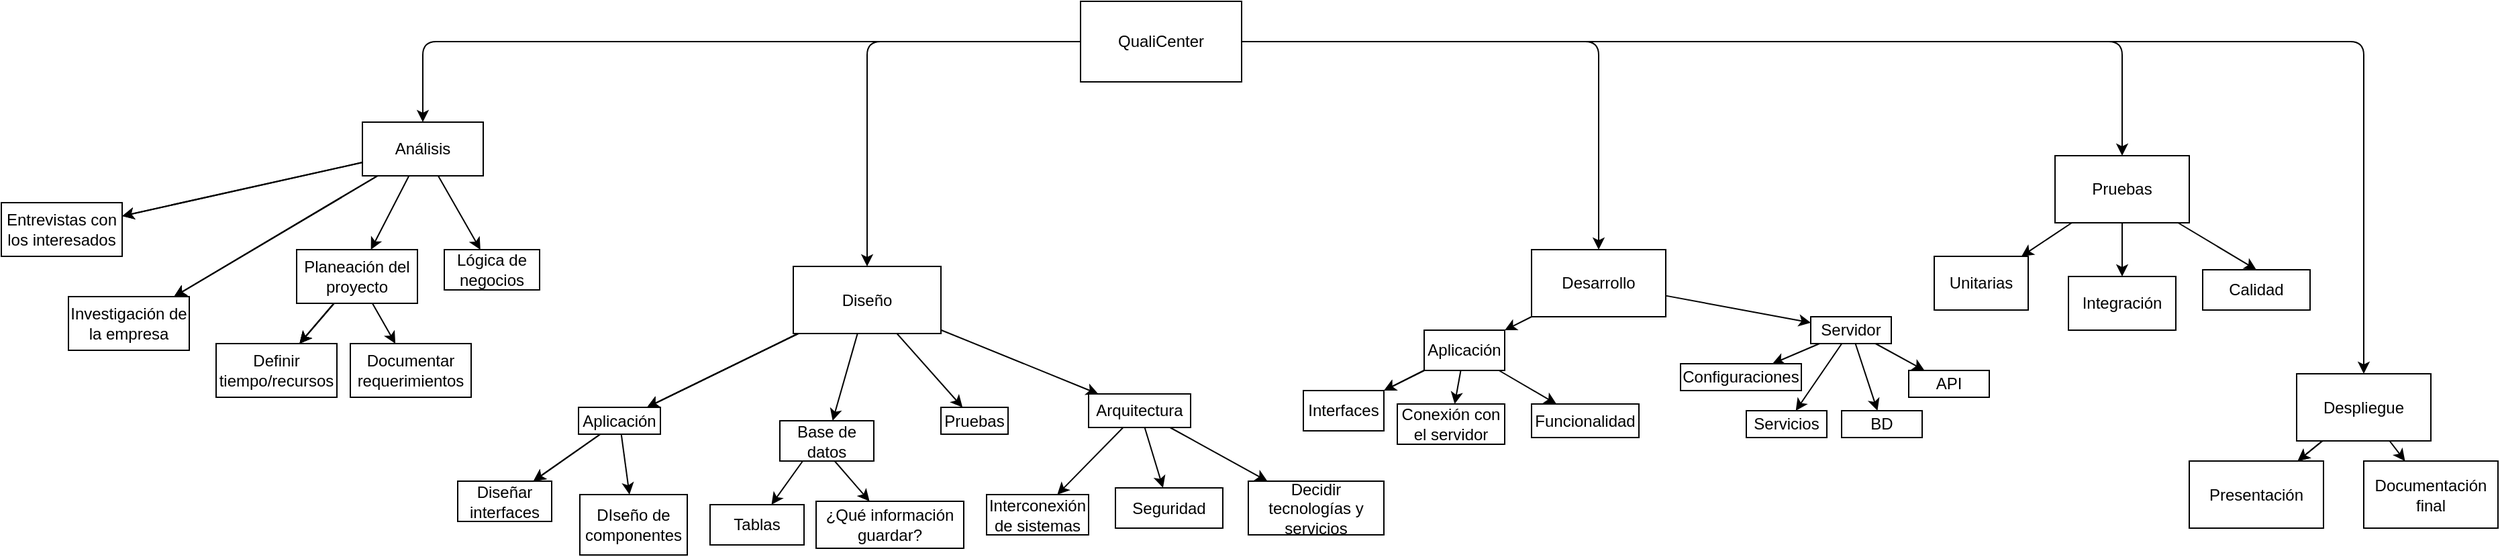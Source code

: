 <mxfile>
    <diagram id="MwhoRUr-hGv4OWFLCyvT" name="Página-1">
        <mxGraphModel dx="1909" dy="753" grid="1" gridSize="10" guides="1" tooltips="1" connect="1" arrows="1" fold="1" page="1" pageScale="1" pageWidth="827" pageHeight="1169" math="0" shadow="0">
            <root>
                <mxCell id="0"/>
                <mxCell id="1" parent="0"/>
                <mxCell id="4" value="" style="edgeStyle=orthogonalEdgeStyle;html=1;" parent="1" source="2" target="3" edge="1">
                    <mxGeometry relative="1" as="geometry"/>
                </mxCell>
                <mxCell id="6" value="" style="edgeStyle=orthogonalEdgeStyle;html=1;" parent="1" source="2" target="5" edge="1">
                    <mxGeometry relative="1" as="geometry"/>
                </mxCell>
                <mxCell id="9" value="" style="edgeStyle=orthogonalEdgeStyle;html=1;" parent="1" source="2" target="7" edge="1">
                    <mxGeometry relative="1" as="geometry"/>
                </mxCell>
                <mxCell id="11" value="" style="edgeStyle=orthogonalEdgeStyle;html=1;" parent="1" source="2" target="10" edge="1">
                    <mxGeometry relative="1" as="geometry"/>
                </mxCell>
                <mxCell id="80" value="" style="html=1;edgeStyle=orthogonalEdgeStyle;" parent="1" source="2" target="79" edge="1">
                    <mxGeometry relative="1" as="geometry"/>
                </mxCell>
                <mxCell id="2" value="QualiCenter" style="whiteSpace=wrap;html=1;" parent="1" vertex="1">
                    <mxGeometry x="354" y="80" width="120" height="60" as="geometry"/>
                </mxCell>
                <mxCell id="13" value="" style="edgeStyle=none;html=1;" parent="1" source="3" target="12" edge="1">
                    <mxGeometry relative="1" as="geometry"/>
                </mxCell>
                <mxCell id="14" value="" style="edgeStyle=none;html=1;" parent="1" source="3" target="12" edge="1">
                    <mxGeometry relative="1" as="geometry"/>
                </mxCell>
                <mxCell id="16" value="" style="edgeStyle=none;html=1;" parent="1" source="3" target="15" edge="1">
                    <mxGeometry relative="1" as="geometry"/>
                </mxCell>
                <mxCell id="17" value="" style="edgeStyle=none;html=1;" parent="1" source="3" target="15" edge="1">
                    <mxGeometry relative="1" as="geometry"/>
                </mxCell>
                <mxCell id="18" value="" style="edgeStyle=none;html=1;" parent="1" source="3" target="15" edge="1">
                    <mxGeometry relative="1" as="geometry"/>
                </mxCell>
                <mxCell id="20" value="" style="edgeStyle=none;html=1;" parent="1" source="3" target="19" edge="1">
                    <mxGeometry relative="1" as="geometry"/>
                </mxCell>
                <mxCell id="43" value="" style="edgeStyle=none;html=1;" parent="1" source="3" target="42" edge="1">
                    <mxGeometry relative="1" as="geometry"/>
                </mxCell>
                <mxCell id="3" value="Análisis" style="whiteSpace=wrap;html=1;" parent="1" vertex="1">
                    <mxGeometry x="-181" y="170" width="90" height="40" as="geometry"/>
                </mxCell>
                <mxCell id="28" value="" style="edgeStyle=none;html=1;" parent="1" source="5" target="27" edge="1">
                    <mxGeometry relative="1" as="geometry"/>
                </mxCell>
                <mxCell id="34" value="" style="edgeStyle=none;html=1;" parent="1" source="5" target="27" edge="1">
                    <mxGeometry relative="1" as="geometry"/>
                </mxCell>
                <mxCell id="35" value="" style="edgeStyle=none;html=1;" parent="1" source="5" target="27" edge="1">
                    <mxGeometry relative="1" as="geometry"/>
                </mxCell>
                <mxCell id="37" value="" style="edgeStyle=none;html=1;" parent="1" source="5" target="36" edge="1">
                    <mxGeometry relative="1" as="geometry"/>
                </mxCell>
                <mxCell id="45" value="" style="edgeStyle=none;html=1;" parent="1" source="5" target="44" edge="1">
                    <mxGeometry relative="1" as="geometry"/>
                </mxCell>
                <mxCell id="56" value="" style="edgeStyle=none;html=1;" parent="1" source="5" target="55" edge="1">
                    <mxGeometry relative="1" as="geometry"/>
                </mxCell>
                <mxCell id="5" value="Diseño" style="whiteSpace=wrap;html=1;" parent="1" vertex="1">
                    <mxGeometry x="140" y="277.5" width="110" height="50" as="geometry"/>
                </mxCell>
                <mxCell id="58" value="" style="edgeStyle=none;html=1;" parent="1" source="7" target="57" edge="1">
                    <mxGeometry relative="1" as="geometry"/>
                </mxCell>
                <mxCell id="60" value="" style="edgeStyle=none;html=1;" parent="1" source="7" target="59" edge="1">
                    <mxGeometry relative="1" as="geometry"/>
                </mxCell>
                <mxCell id="7" value="Desarrollo" style="whiteSpace=wrap;html=1;" parent="1" vertex="1">
                    <mxGeometry x="690" y="265" width="100" height="50" as="geometry"/>
                </mxCell>
                <mxCell id="88" value="" style="edgeStyle=none;html=1;" parent="1" source="10" target="87" edge="1">
                    <mxGeometry relative="1" as="geometry"/>
                </mxCell>
                <mxCell id="89" value="" style="edgeStyle=none;html=1;" parent="1" source="10" target="87" edge="1">
                    <mxGeometry relative="1" as="geometry"/>
                </mxCell>
                <mxCell id="91" value="" style="edgeStyle=none;html=1;" parent="1" source="10" target="90" edge="1">
                    <mxGeometry relative="1" as="geometry"/>
                </mxCell>
                <mxCell id="10" value="Despliegue" style="whiteSpace=wrap;html=1;" parent="1" vertex="1">
                    <mxGeometry x="1260" y="357.5" width="100" height="50" as="geometry"/>
                </mxCell>
                <mxCell id="12" value="Entrevistas con los interesados" style="whiteSpace=wrap;html=1;" parent="1" vertex="1">
                    <mxGeometry x="-450" y="230" width="90" height="40" as="geometry"/>
                </mxCell>
                <mxCell id="15" value="Investigación de la empresa" style="whiteSpace=wrap;html=1;" parent="1" vertex="1">
                    <mxGeometry x="-400" y="300" width="90" height="40" as="geometry"/>
                </mxCell>
                <mxCell id="22" value="" style="edgeStyle=none;html=1;" parent="1" source="19" target="21" edge="1">
                    <mxGeometry relative="1" as="geometry"/>
                </mxCell>
                <mxCell id="23" value="" style="edgeStyle=none;html=1;" parent="1" source="19" target="21" edge="1">
                    <mxGeometry relative="1" as="geometry"/>
                </mxCell>
                <mxCell id="24" value="" style="edgeStyle=none;html=1;" parent="1" source="19" target="21" edge="1">
                    <mxGeometry relative="1" as="geometry"/>
                </mxCell>
                <mxCell id="26" value="" style="edgeStyle=none;html=1;" parent="1" source="19" target="25" edge="1">
                    <mxGeometry relative="1" as="geometry"/>
                </mxCell>
                <mxCell id="19" value="Planeación del proyecto" style="whiteSpace=wrap;html=1;" parent="1" vertex="1">
                    <mxGeometry x="-230" y="265" width="90" height="40" as="geometry"/>
                </mxCell>
                <mxCell id="21" value="Definir tiempo/recursos" style="whiteSpace=wrap;html=1;" parent="1" vertex="1">
                    <mxGeometry x="-290" y="335" width="90" height="40" as="geometry"/>
                </mxCell>
                <mxCell id="25" value="Documentar requerimientos" style="whiteSpace=wrap;html=1;" parent="1" vertex="1">
                    <mxGeometry x="-190" y="335" width="90" height="40" as="geometry"/>
                </mxCell>
                <mxCell id="30" value="" style="edgeStyle=none;html=1;" parent="1" source="27" target="29" edge="1">
                    <mxGeometry relative="1" as="geometry"/>
                </mxCell>
                <mxCell id="31" value="" style="edgeStyle=none;html=1;" parent="1" source="27" target="29" edge="1">
                    <mxGeometry relative="1" as="geometry"/>
                </mxCell>
                <mxCell id="33" value="" style="edgeStyle=none;html=1;" parent="1" source="27" target="32" edge="1">
                    <mxGeometry relative="1" as="geometry"/>
                </mxCell>
                <mxCell id="27" value="Aplicación" style="whiteSpace=wrap;html=1;" parent="1" vertex="1">
                    <mxGeometry x="-20" y="382.5" width="61" height="20" as="geometry"/>
                </mxCell>
                <mxCell id="29" value="Diseñar interfaces" style="whiteSpace=wrap;html=1;" parent="1" vertex="1">
                    <mxGeometry x="-110" y="437.5" width="70" height="30" as="geometry"/>
                </mxCell>
                <mxCell id="32" value="DIseño de componentes" style="whiteSpace=wrap;html=1;" parent="1" vertex="1">
                    <mxGeometry x="-19" y="447.5" width="80" height="45" as="geometry"/>
                </mxCell>
                <mxCell id="39" value="" style="edgeStyle=none;html=1;" parent="1" target="38" edge="1">
                    <mxGeometry relative="1" as="geometry">
                        <mxPoint x="170.8" y="422.5" as="sourcePoint"/>
                    </mxGeometry>
                </mxCell>
                <mxCell id="41" value="" style="edgeStyle=none;html=1;" parent="1" target="40" edge="1">
                    <mxGeometry relative="1" as="geometry">
                        <mxPoint x="147.04" y="422.5" as="sourcePoint"/>
                    </mxGeometry>
                </mxCell>
                <mxCell id="36" value="Base de datos" style="whiteSpace=wrap;html=1;" parent="1" vertex="1">
                    <mxGeometry x="130" y="392.5" width="70" height="30" as="geometry"/>
                </mxCell>
                <mxCell id="38" value="¿Qué información guardar?" style="whiteSpace=wrap;html=1;" parent="1" vertex="1">
                    <mxGeometry x="157" y="452.5" width="110" height="35" as="geometry"/>
                </mxCell>
                <mxCell id="40" value="Tablas" style="whiteSpace=wrap;html=1;" parent="1" vertex="1">
                    <mxGeometry x="78" y="455" width="70" height="30" as="geometry"/>
                </mxCell>
                <mxCell id="42" value="Lógica de negocios" style="whiteSpace=wrap;html=1;" parent="1" vertex="1">
                    <mxGeometry x="-120" y="265" width="71" height="30" as="geometry"/>
                </mxCell>
                <mxCell id="47" value="" style="edgeStyle=none;html=1;" parent="1" source="44" target="46" edge="1">
                    <mxGeometry relative="1" as="geometry"/>
                </mxCell>
                <mxCell id="50" value="" style="edgeStyle=none;html=1;" parent="1" source="44" target="49" edge="1">
                    <mxGeometry relative="1" as="geometry"/>
                </mxCell>
                <mxCell id="54" value="" style="edgeStyle=none;html=1;" parent="1" source="44" target="53" edge="1">
                    <mxGeometry relative="1" as="geometry"/>
                </mxCell>
                <mxCell id="44" value="Arquitectura" style="whiteSpace=wrap;html=1;" parent="1" vertex="1">
                    <mxGeometry x="360" y="372.5" width="76" height="25" as="geometry"/>
                </mxCell>
                <mxCell id="46" value="Decidir tecnologías y servicios" style="whiteSpace=wrap;html=1;" parent="1" vertex="1">
                    <mxGeometry x="479" y="437.5" width="101" height="40" as="geometry"/>
                </mxCell>
                <mxCell id="49" value="Seguridad" style="whiteSpace=wrap;html=1;" parent="1" vertex="1">
                    <mxGeometry x="380" y="442.5" width="80" height="30" as="geometry"/>
                </mxCell>
                <mxCell id="53" value="Interconexión de sistemas" style="whiteSpace=wrap;html=1;" parent="1" vertex="1">
                    <mxGeometry x="284" y="447.5" width="76" height="30" as="geometry"/>
                </mxCell>
                <mxCell id="55" value="Pruebas" style="whiteSpace=wrap;html=1;" parent="1" vertex="1">
                    <mxGeometry x="250" y="382.5" width="50" height="20" as="geometry"/>
                </mxCell>
                <mxCell id="62" value="" style="edgeStyle=none;html=1;" parent="1" source="57" target="61" edge="1">
                    <mxGeometry relative="1" as="geometry"/>
                </mxCell>
                <mxCell id="63" value="" style="edgeStyle=none;html=1;" parent="1" source="57" target="61" edge="1">
                    <mxGeometry relative="1" as="geometry"/>
                </mxCell>
                <mxCell id="65" value="" style="edgeStyle=none;html=1;" parent="1" source="57" target="64" edge="1">
                    <mxGeometry relative="1" as="geometry"/>
                </mxCell>
                <mxCell id="68" value="" style="edgeStyle=none;html=1;" parent="1" source="57" target="67" edge="1">
                    <mxGeometry relative="1" as="geometry"/>
                </mxCell>
                <mxCell id="57" value="Aplicación" style="whiteSpace=wrap;html=1;" parent="1" vertex="1">
                    <mxGeometry x="610" y="325" width="60" height="30" as="geometry"/>
                </mxCell>
                <mxCell id="70" value="" style="edgeStyle=none;html=1;" parent="1" source="59" target="69" edge="1">
                    <mxGeometry relative="1" as="geometry"/>
                </mxCell>
                <mxCell id="72" value="" style="edgeStyle=none;html=1;" parent="1" source="59" target="71" edge="1">
                    <mxGeometry relative="1" as="geometry"/>
                </mxCell>
                <mxCell id="74" value="" style="edgeStyle=none;html=1;" parent="1" source="59" target="73" edge="1">
                    <mxGeometry relative="1" as="geometry"/>
                </mxCell>
                <mxCell id="78" value="" style="edgeStyle=none;html=1;" parent="1" source="59" target="77" edge="1">
                    <mxGeometry relative="1" as="geometry"/>
                </mxCell>
                <mxCell id="59" value="Servidor" style="whiteSpace=wrap;html=1;" parent="1" vertex="1">
                    <mxGeometry x="898" y="315" width="60" height="20" as="geometry"/>
                </mxCell>
                <mxCell id="61" value="Interfaces" style="whiteSpace=wrap;html=1;" parent="1" vertex="1">
                    <mxGeometry x="520" y="370" width="60" height="30" as="geometry"/>
                </mxCell>
                <mxCell id="64" value="Conexión con el servidor" style="whiteSpace=wrap;html=1;" parent="1" vertex="1">
                    <mxGeometry x="590" y="380" width="80" height="30" as="geometry"/>
                </mxCell>
                <mxCell id="67" value="Funcionalidad" style="whiteSpace=wrap;html=1;" parent="1" vertex="1">
                    <mxGeometry x="690" y="380" width="80" height="25" as="geometry"/>
                </mxCell>
                <mxCell id="69" value="Servicios" style="whiteSpace=wrap;html=1;" parent="1" vertex="1">
                    <mxGeometry x="850" y="385" width="60" height="20" as="geometry"/>
                </mxCell>
                <mxCell id="71" value="BD" style="whiteSpace=wrap;html=1;" parent="1" vertex="1">
                    <mxGeometry x="921" y="385" width="60" height="20" as="geometry"/>
                </mxCell>
                <mxCell id="73" value="API" style="whiteSpace=wrap;html=1;" parent="1" vertex="1">
                    <mxGeometry x="971" y="355" width="60" height="20" as="geometry"/>
                </mxCell>
                <mxCell id="77" value="Configuraciones" style="whiteSpace=wrap;html=1;" parent="1" vertex="1">
                    <mxGeometry x="801" y="350" width="90" height="20" as="geometry"/>
                </mxCell>
                <mxCell id="82" value="" style="edgeStyle=none;html=1;" parent="1" source="79" target="81" edge="1">
                    <mxGeometry relative="1" as="geometry"/>
                </mxCell>
                <mxCell id="84" value="" style="edgeStyle=none;html=1;" parent="1" source="79" target="83" edge="1">
                    <mxGeometry relative="1" as="geometry"/>
                </mxCell>
                <mxCell id="86" value="" style="edgeStyle=none;html=1;entryX=0.5;entryY=0;entryDx=0;entryDy=0;" parent="1" source="79" target="85" edge="1">
                    <mxGeometry relative="1" as="geometry">
                        <mxPoint x="1216.429" y="275" as="targetPoint"/>
                    </mxGeometry>
                </mxCell>
                <mxCell id="79" value="Pruebas" style="whiteSpace=wrap;html=1;" parent="1" vertex="1">
                    <mxGeometry x="1080" y="195" width="100" height="50" as="geometry"/>
                </mxCell>
                <mxCell id="81" value="Unitarias" style="whiteSpace=wrap;html=1;" parent="1" vertex="1">
                    <mxGeometry x="990" y="270" width="70" height="40" as="geometry"/>
                </mxCell>
                <mxCell id="83" value="Integración" style="whiteSpace=wrap;html=1;" parent="1" vertex="1">
                    <mxGeometry x="1090" y="285" width="80" height="40" as="geometry"/>
                </mxCell>
                <mxCell id="85" value="Calidad" style="whiteSpace=wrap;html=1;" parent="1" vertex="1">
                    <mxGeometry x="1190" y="280" width="80" height="30" as="geometry"/>
                </mxCell>
                <mxCell id="87" value="Presentación" style="whiteSpace=wrap;html=1;" parent="1" vertex="1">
                    <mxGeometry x="1180" y="422.5" width="100" height="50" as="geometry"/>
                </mxCell>
                <mxCell id="90" value="Documentación final" style="whiteSpace=wrap;html=1;" parent="1" vertex="1">
                    <mxGeometry x="1310" y="422.5" width="100" height="50" as="geometry"/>
                </mxCell>
            </root>
        </mxGraphModel>
    </diagram>
</mxfile>